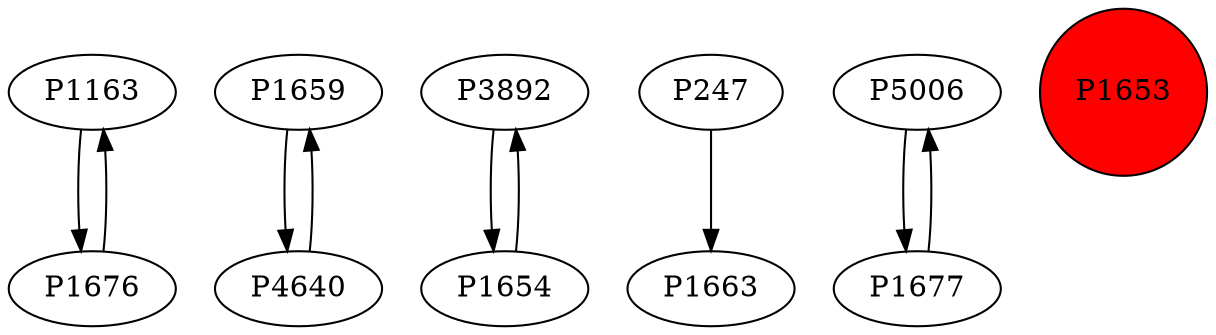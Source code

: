 digraph {
	P1163 -> P1676
	P1659 -> P4640
	P3892 -> P1654
	P247 -> P1663
	P4640 -> P1659
	P5006 -> P1677
	P1676 -> P1163
	P1677 -> P5006
	P1654 -> P3892
	P1653 [shape=circle]
	P1653 [style=filled]
	P1653 [fillcolor=red]
}
